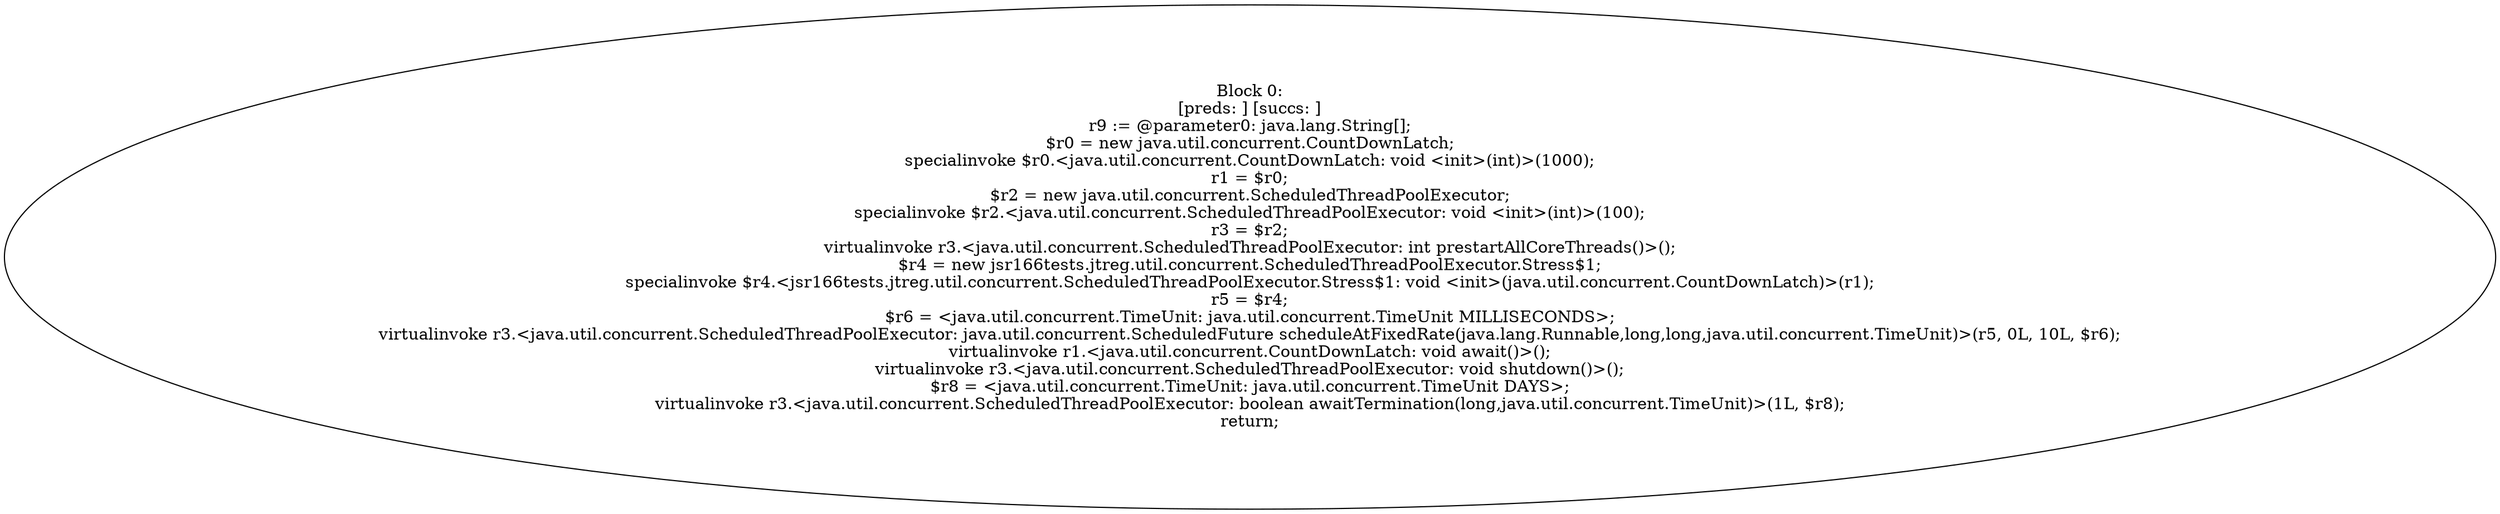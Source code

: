 digraph "unitGraph" {
    "Block 0:
[preds: ] [succs: ]
r9 := @parameter0: java.lang.String[];
$r0 = new java.util.concurrent.CountDownLatch;
specialinvoke $r0.<java.util.concurrent.CountDownLatch: void <init>(int)>(1000);
r1 = $r0;
$r2 = new java.util.concurrent.ScheduledThreadPoolExecutor;
specialinvoke $r2.<java.util.concurrent.ScheduledThreadPoolExecutor: void <init>(int)>(100);
r3 = $r2;
virtualinvoke r3.<java.util.concurrent.ScheduledThreadPoolExecutor: int prestartAllCoreThreads()>();
$r4 = new jsr166tests.jtreg.util.concurrent.ScheduledThreadPoolExecutor.Stress$1;
specialinvoke $r4.<jsr166tests.jtreg.util.concurrent.ScheduledThreadPoolExecutor.Stress$1: void <init>(java.util.concurrent.CountDownLatch)>(r1);
r5 = $r4;
$r6 = <java.util.concurrent.TimeUnit: java.util.concurrent.TimeUnit MILLISECONDS>;
virtualinvoke r3.<java.util.concurrent.ScheduledThreadPoolExecutor: java.util.concurrent.ScheduledFuture scheduleAtFixedRate(java.lang.Runnable,long,long,java.util.concurrent.TimeUnit)>(r5, 0L, 10L, $r6);
virtualinvoke r1.<java.util.concurrent.CountDownLatch: void await()>();
virtualinvoke r3.<java.util.concurrent.ScheduledThreadPoolExecutor: void shutdown()>();
$r8 = <java.util.concurrent.TimeUnit: java.util.concurrent.TimeUnit DAYS>;
virtualinvoke r3.<java.util.concurrent.ScheduledThreadPoolExecutor: boolean awaitTermination(long,java.util.concurrent.TimeUnit)>(1L, $r8);
return;
"
}
